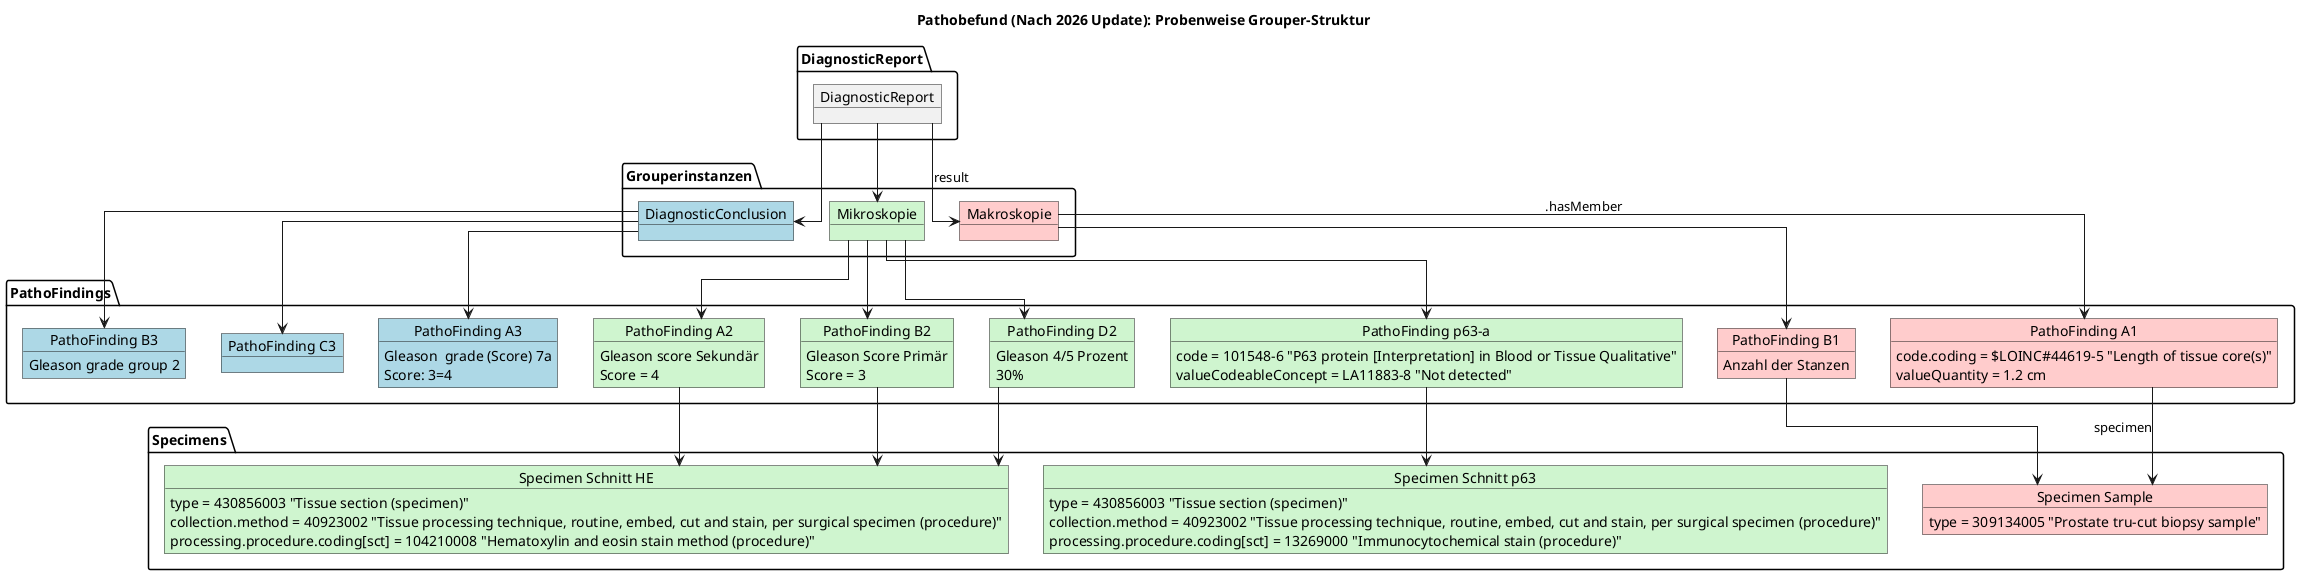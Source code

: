 @startuml
title Pathobefund (Nach 2026 Update): Probenweise Grouper-Struktur

skinparam linetype ortho

package "DiagnosticReport" {
  object "DiagnosticReport" as Report
}

package "Specimens" {
  object "Specimen Sample" as Sample #FFCCCC {
    type = 309134005 "Prostate tru-cut biopsy sample"
  }
  object "Specimen Schnitt HE" as Schnitt1 #CFF5CF {
    type = 430856003 "Tissue section (specimen)"
    collection.method = 40923002 "Tissue processing technique, routine, embed, cut and stain, per surgical specimen (procedure)"
    processing.procedure.coding[sct] = 104210008 "Hematoxylin and eosin stain method (procedure)"
  }
  object "Specimen Schnitt p63" as Schnitt2 #CFF5CF {
    type = 430856003 "Tissue section (specimen)"
    collection.method = 40923002 "Tissue processing technique, routine, embed, cut and stain, per surgical specimen (procedure)"
    processing.procedure.coding[sct] = 13269000 "Immunocytochemical stain (procedure)"
  }
}

package "PathoFindings" {
  object "PathoFinding A1" as A1 #FFCCCC {
    code.coding = $LOINC#44619-5 "Length of tissue core(s)"
    valueQuantity = 1.2 cm 
  }
  object "PathoFinding A2" as A2 #CFF5CF {
    Gleason score Sekundär
    Score = 4
  }
  object "PathoFinding A3" as A3 #LightBlue {
    Gleason  grade (Score) 7a
    Score: 3=4
  }
  object "PathoFinding B1" as B1 #FFCCCC {
    Anzahl der Stanzen
  }
  object "PathoFinding B2" as B2 #CFF5CF { 
    Gleason Score Primär
    Score = 3
  }
  object "PathoFinding D2" as D2 #CFF5CF { 
    Gleason 4/5 Prozent
    30%
  }
  object "PathoFinding B3" as B3 #LightBlue {
    Gleason grade group 2
  }
  object "PathoFinding p63-a" as C2 #CFF5CF { 
    code = 101548-6 "P63 protein [Interpretation] in Blood or Tissue Qualitative"
    valueCodeableConcept = LA11883-8 "Not detected"
  }
  object "PathoFinding C3" as C3 #LightBlue
}

package "Grouperinstanzen" {
  object "Makroskopie" as Makro #FFCCCC
  object "Mikroskopie" as Mikro #CFF5CF 
  object "DiagnosticConclusion" as Conclusion #LightBlue
}

' Verbindungen
Report --> Makro : result
Report --> Mikro
Report --> Conclusion

Makro --> A1 : .hasMember
Makro --> B1

Mikro --> A2
Mikro --> B2
Mikro -up-> C2
Mikro --> D2

Conclusion --> A3
Conclusion --> B3
Conclusion --> C3

A1 --> Sample : specimen
A2 --> Schnitt1

B1 --> Sample
B2 --> Schnitt1
D2 --> Schnitt1

C2 --> Schnitt2

@enduml
